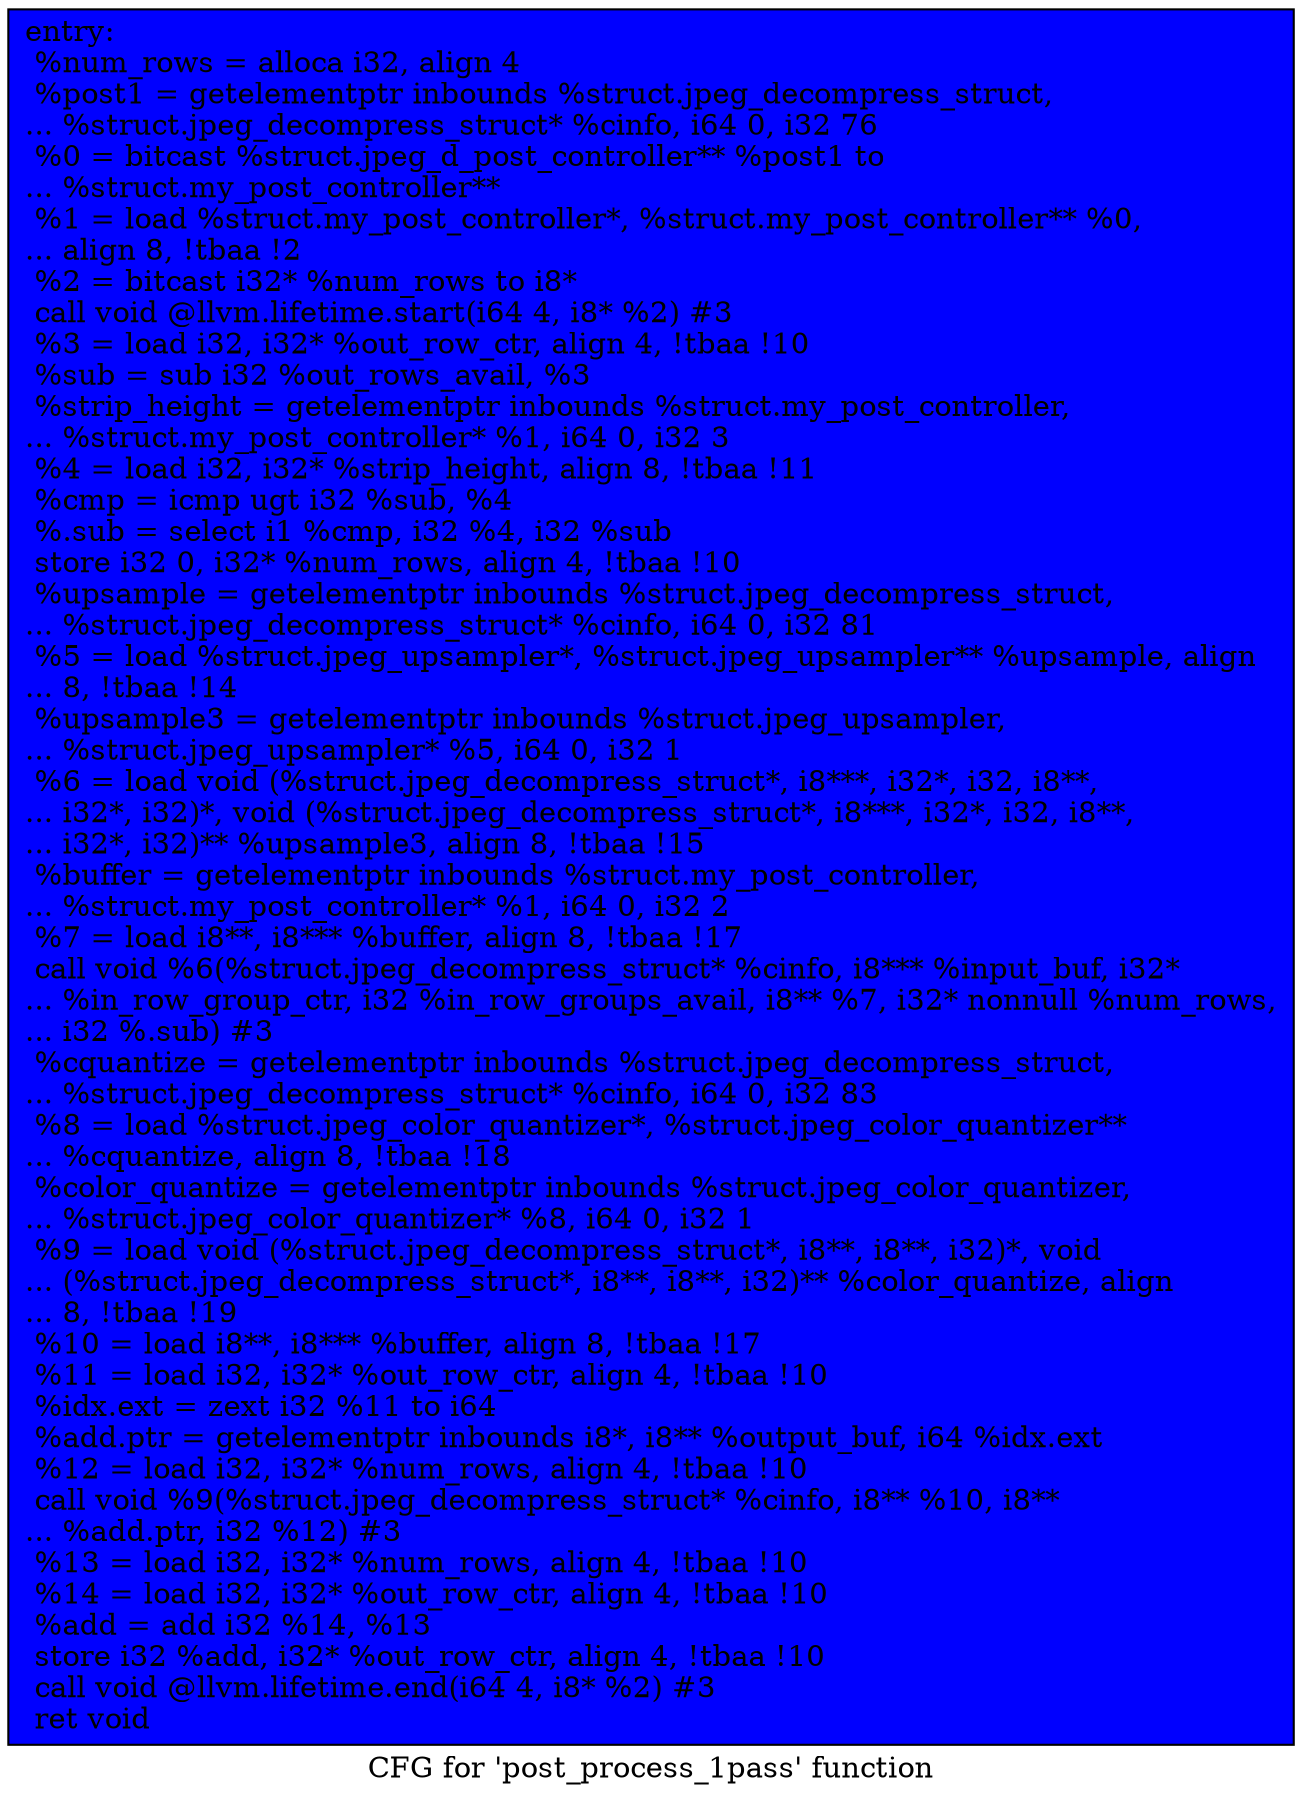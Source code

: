digraph "CFG for 'post_process_1pass' function" {
	label="CFG for 'post_process_1pass' function";

	Node0x4dceed0 [shape=record, style = filled, fillcolor = blue, label="{entry:\l  %num_rows = alloca i32, align 4\l  %post1 = getelementptr inbounds %struct.jpeg_decompress_struct,\l... %struct.jpeg_decompress_struct* %cinfo, i64 0, i32 76\l  %0 = bitcast %struct.jpeg_d_post_controller** %post1 to\l... %struct.my_post_controller**\l  %1 = load %struct.my_post_controller*, %struct.my_post_controller** %0,\l... align 8, !tbaa !2\l  %2 = bitcast i32* %num_rows to i8*\l  call void @llvm.lifetime.start(i64 4, i8* %2) #3\l  %3 = load i32, i32* %out_row_ctr, align 4, !tbaa !10\l  %sub = sub i32 %out_rows_avail, %3\l  %strip_height = getelementptr inbounds %struct.my_post_controller,\l... %struct.my_post_controller* %1, i64 0, i32 3\l  %4 = load i32, i32* %strip_height, align 8, !tbaa !11\l  %cmp = icmp ugt i32 %sub, %4\l  %.sub = select i1 %cmp, i32 %4, i32 %sub\l  store i32 0, i32* %num_rows, align 4, !tbaa !10\l  %upsample = getelementptr inbounds %struct.jpeg_decompress_struct,\l... %struct.jpeg_decompress_struct* %cinfo, i64 0, i32 81\l  %5 = load %struct.jpeg_upsampler*, %struct.jpeg_upsampler** %upsample, align\l... 8, !tbaa !14\l  %upsample3 = getelementptr inbounds %struct.jpeg_upsampler,\l... %struct.jpeg_upsampler* %5, i64 0, i32 1\l  %6 = load void (%struct.jpeg_decompress_struct*, i8***, i32*, i32, i8**,\l... i32*, i32)*, void (%struct.jpeg_decompress_struct*, i8***, i32*, i32, i8**,\l... i32*, i32)** %upsample3, align 8, !tbaa !15\l  %buffer = getelementptr inbounds %struct.my_post_controller,\l... %struct.my_post_controller* %1, i64 0, i32 2\l  %7 = load i8**, i8*** %buffer, align 8, !tbaa !17\l  call void %6(%struct.jpeg_decompress_struct* %cinfo, i8*** %input_buf, i32*\l... %in_row_group_ctr, i32 %in_row_groups_avail, i8** %7, i32* nonnull %num_rows,\l... i32 %.sub) #3\l  %cquantize = getelementptr inbounds %struct.jpeg_decompress_struct,\l... %struct.jpeg_decompress_struct* %cinfo, i64 0, i32 83\l  %8 = load %struct.jpeg_color_quantizer*, %struct.jpeg_color_quantizer**\l... %cquantize, align 8, !tbaa !18\l  %color_quantize = getelementptr inbounds %struct.jpeg_color_quantizer,\l... %struct.jpeg_color_quantizer* %8, i64 0, i32 1\l  %9 = load void (%struct.jpeg_decompress_struct*, i8**, i8**, i32)*, void\l... (%struct.jpeg_decompress_struct*, i8**, i8**, i32)** %color_quantize, align\l... 8, !tbaa !19\l  %10 = load i8**, i8*** %buffer, align 8, !tbaa !17\l  %11 = load i32, i32* %out_row_ctr, align 4, !tbaa !10\l  %idx.ext = zext i32 %11 to i64\l  %add.ptr = getelementptr inbounds i8*, i8** %output_buf, i64 %idx.ext\l  %12 = load i32, i32* %num_rows, align 4, !tbaa !10\l  call void %9(%struct.jpeg_decompress_struct* %cinfo, i8** %10, i8**\l... %add.ptr, i32 %12) #3\l  %13 = load i32, i32* %num_rows, align 4, !tbaa !10\l  %14 = load i32, i32* %out_row_ctr, align 4, !tbaa !10\l  %add = add i32 %14, %13\l  store i32 %add, i32* %out_row_ctr, align 4, !tbaa !10\l  call void @llvm.lifetime.end(i64 4, i8* %2) #3\l  ret void\l}"];
}
